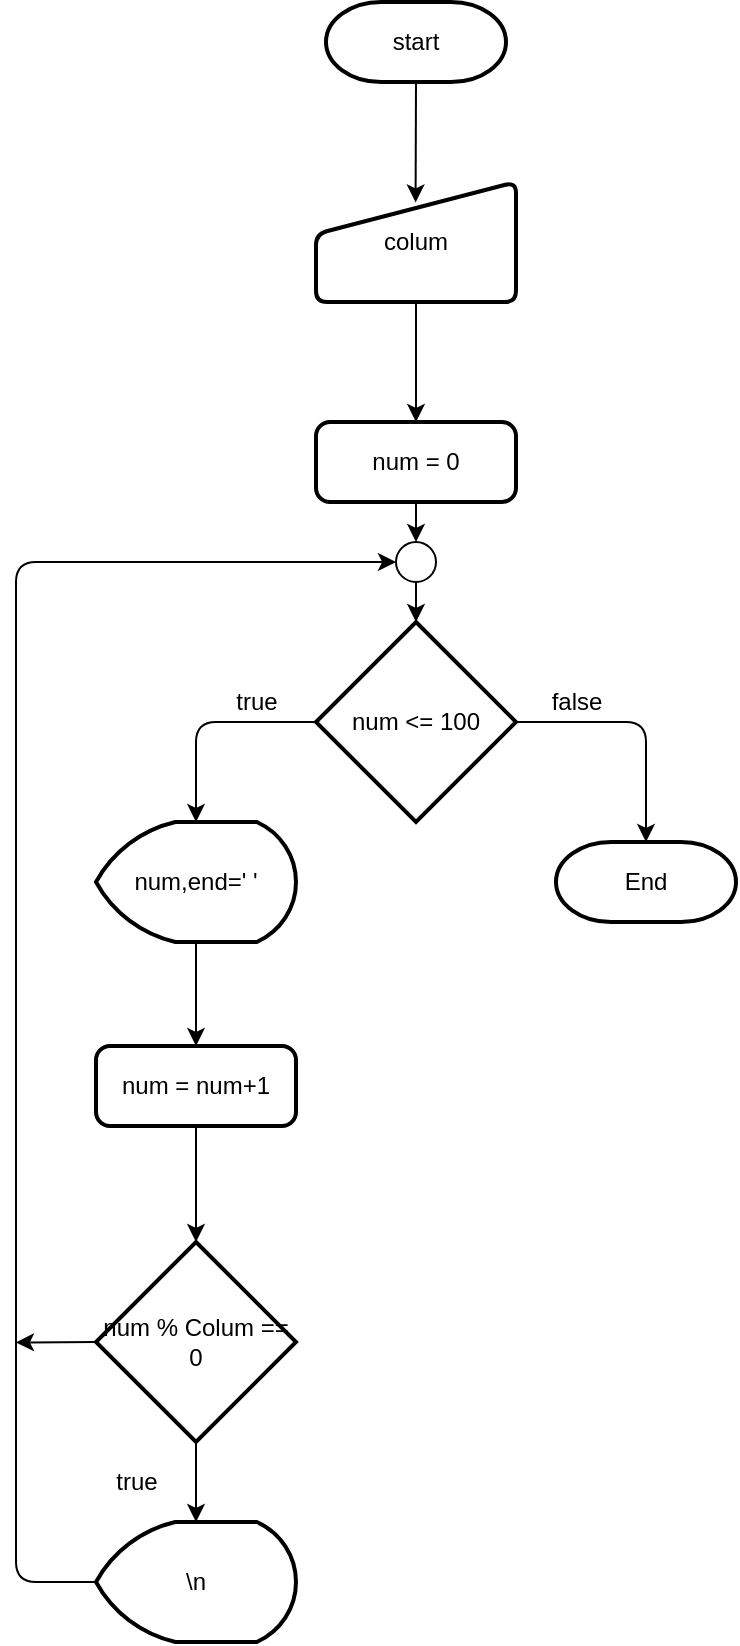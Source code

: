 <mxfile>
    <diagram id="nJK6SPDHMBxaib_k_VB2" name="Page-1">
        <mxGraphModel dx="686" dy="558" grid="1" gridSize="10" guides="1" tooltips="1" connect="1" arrows="1" fold="1" page="1" pageScale="1" pageWidth="850" pageHeight="1100" math="0" shadow="0">
            <root>
                <mxCell id="0"/>
                <mxCell id="1" parent="0"/>
                <mxCell id="16" style="edgeStyle=none;html=1;exitX=0.5;exitY=1;exitDx=0;exitDy=0;exitPerimeter=0;entryX=0.498;entryY=0.17;entryDx=0;entryDy=0;entryPerimeter=0;" parent="1" source="2" target="3" edge="1">
                    <mxGeometry relative="1" as="geometry"/>
                </mxCell>
                <mxCell id="2" value="start" style="strokeWidth=2;html=1;shape=mxgraph.flowchart.terminator;whiteSpace=wrap;" parent="1" vertex="1">
                    <mxGeometry x="185" y="20" width="90" height="40" as="geometry"/>
                </mxCell>
                <mxCell id="5" style="edgeStyle=none;html=1;exitX=0.5;exitY=1;exitDx=0;exitDy=0;" parent="1" source="3" edge="1">
                    <mxGeometry relative="1" as="geometry">
                        <mxPoint x="230" y="230" as="targetPoint"/>
                    </mxGeometry>
                </mxCell>
                <mxCell id="3" value="colum" style="html=1;strokeWidth=2;shape=manualInput;whiteSpace=wrap;rounded=1;size=26;arcSize=11;" parent="1" vertex="1">
                    <mxGeometry x="180" y="110" width="100" height="60" as="geometry"/>
                </mxCell>
                <mxCell id="65" style="edgeStyle=none;html=1;exitX=0.5;exitY=1;exitDx=0;exitDy=0;entryX=0.5;entryY=0;entryDx=0;entryDy=0;entryPerimeter=0;" edge="1" parent="1" source="45" target="64">
                    <mxGeometry relative="1" as="geometry"/>
                </mxCell>
                <mxCell id="45" value="num = 0" style="rounded=1;whiteSpace=wrap;html=1;absoluteArcSize=1;arcSize=14;strokeWidth=2;" vertex="1" parent="1">
                    <mxGeometry x="180" y="230" width="100" height="40" as="geometry"/>
                </mxCell>
                <mxCell id="49" style="edgeStyle=none;html=1;exitX=0;exitY=0.5;exitDx=0;exitDy=0;exitPerimeter=0;entryX=0.5;entryY=0;entryDx=0;entryDy=0;entryPerimeter=0;" edge="1" parent="1" source="46" target="47">
                    <mxGeometry relative="1" as="geometry">
                        <Array as="points">
                            <mxPoint x="120" y="380"/>
                        </Array>
                    </mxGeometry>
                </mxCell>
                <mxCell id="60" style="edgeStyle=none;html=1;exitX=1;exitY=0.5;exitDx=0;exitDy=0;exitPerimeter=0;entryX=0.5;entryY=0;entryDx=0;entryDy=0;entryPerimeter=0;" edge="1" parent="1" source="46" target="50">
                    <mxGeometry relative="1" as="geometry">
                        <Array as="points">
                            <mxPoint x="345" y="380"/>
                        </Array>
                    </mxGeometry>
                </mxCell>
                <mxCell id="46" value="num &lt;= 100" style="strokeWidth=2;html=1;shape=mxgraph.flowchart.decision;whiteSpace=wrap;" vertex="1" parent="1">
                    <mxGeometry x="180" y="330" width="100" height="100" as="geometry"/>
                </mxCell>
                <mxCell id="54" style="edgeStyle=none;html=1;exitX=0.5;exitY=1;exitDx=0;exitDy=0;exitPerimeter=0;entryX=0.5;entryY=0;entryDx=0;entryDy=0;" edge="1" parent="1" source="47" target="53">
                    <mxGeometry relative="1" as="geometry"/>
                </mxCell>
                <mxCell id="47" value="num,end=' '" style="strokeWidth=2;html=1;shape=mxgraph.flowchart.display;whiteSpace=wrap;" vertex="1" parent="1">
                    <mxGeometry x="70" y="430" width="100" height="60" as="geometry"/>
                </mxCell>
                <mxCell id="50" value="End" style="strokeWidth=2;html=1;shape=mxgraph.flowchart.terminator;whiteSpace=wrap;" vertex="1" parent="1">
                    <mxGeometry x="300" y="440" width="90" height="40" as="geometry"/>
                </mxCell>
                <mxCell id="56" style="edgeStyle=none;html=1;exitX=0.5;exitY=1;exitDx=0;exitDy=0;entryX=0.5;entryY=0;entryDx=0;entryDy=0;entryPerimeter=0;" edge="1" parent="1" source="53" target="55">
                    <mxGeometry relative="1" as="geometry"/>
                </mxCell>
                <mxCell id="53" value="num = num+1" style="rounded=1;whiteSpace=wrap;html=1;absoluteArcSize=1;arcSize=14;strokeWidth=2;" vertex="1" parent="1">
                    <mxGeometry x="70" y="542" width="100" height="40" as="geometry"/>
                </mxCell>
                <mxCell id="58" style="edgeStyle=none;html=1;exitX=0.5;exitY=1;exitDx=0;exitDy=0;exitPerimeter=0;entryX=0.5;entryY=0;entryDx=0;entryDy=0;entryPerimeter=0;" edge="1" parent="1" source="55" target="57">
                    <mxGeometry relative="1" as="geometry"/>
                </mxCell>
                <mxCell id="67" style="edgeStyle=none;html=1;exitX=0;exitY=0.5;exitDx=0;exitDy=0;exitPerimeter=0;" edge="1" parent="1" source="55">
                    <mxGeometry relative="1" as="geometry">
                        <mxPoint x="30" y="690.235" as="targetPoint"/>
                    </mxGeometry>
                </mxCell>
                <mxCell id="55" value="num % Colum == 0" style="strokeWidth=2;html=1;shape=mxgraph.flowchart.decision;whiteSpace=wrap;" vertex="1" parent="1">
                    <mxGeometry x="70" y="640" width="100" height="100" as="geometry"/>
                </mxCell>
                <mxCell id="63" style="edgeStyle=none;html=1;exitX=0;exitY=0.5;exitDx=0;exitDy=0;exitPerimeter=0;entryX=0;entryY=0.5;entryDx=0;entryDy=0;entryPerimeter=0;" edge="1" parent="1" source="57" target="64">
                    <mxGeometry relative="1" as="geometry">
                        <mxPoint x="110" y="290" as="targetPoint"/>
                        <Array as="points">
                            <mxPoint x="30" y="810"/>
                            <mxPoint x="30" y="300"/>
                        </Array>
                    </mxGeometry>
                </mxCell>
                <mxCell id="57" value="\n" style="strokeWidth=2;html=1;shape=mxgraph.flowchart.display;whiteSpace=wrap;" vertex="1" parent="1">
                    <mxGeometry x="70" y="780" width="100" height="60" as="geometry"/>
                </mxCell>
                <mxCell id="59" value="true" style="text;html=1;align=center;verticalAlign=middle;resizable=0;points=[];autosize=1;strokeColor=none;fillColor=none;" vertex="1" parent="1">
                    <mxGeometry x="130" y="360" width="40" height="20" as="geometry"/>
                </mxCell>
                <mxCell id="61" value="false" style="text;html=1;align=center;verticalAlign=middle;resizable=0;points=[];autosize=1;strokeColor=none;fillColor=none;" vertex="1" parent="1">
                    <mxGeometry x="290" y="360" width="40" height="20" as="geometry"/>
                </mxCell>
                <mxCell id="62" value="true" style="text;html=1;align=center;verticalAlign=middle;resizable=0;points=[];autosize=1;strokeColor=none;fillColor=none;" vertex="1" parent="1">
                    <mxGeometry x="70" y="750" width="40" height="20" as="geometry"/>
                </mxCell>
                <mxCell id="66" style="edgeStyle=none;html=1;exitX=0.5;exitY=1;exitDx=0;exitDy=0;exitPerimeter=0;entryX=0.5;entryY=0;entryDx=0;entryDy=0;entryPerimeter=0;" edge="1" parent="1" source="64" target="46">
                    <mxGeometry relative="1" as="geometry"/>
                </mxCell>
                <mxCell id="64" value="" style="verticalLabelPosition=bottom;verticalAlign=top;html=1;shape=mxgraph.flowchart.on-page_reference;" vertex="1" parent="1">
                    <mxGeometry x="220" y="290" width="20" height="20" as="geometry"/>
                </mxCell>
            </root>
        </mxGraphModel>
    </diagram>
</mxfile>